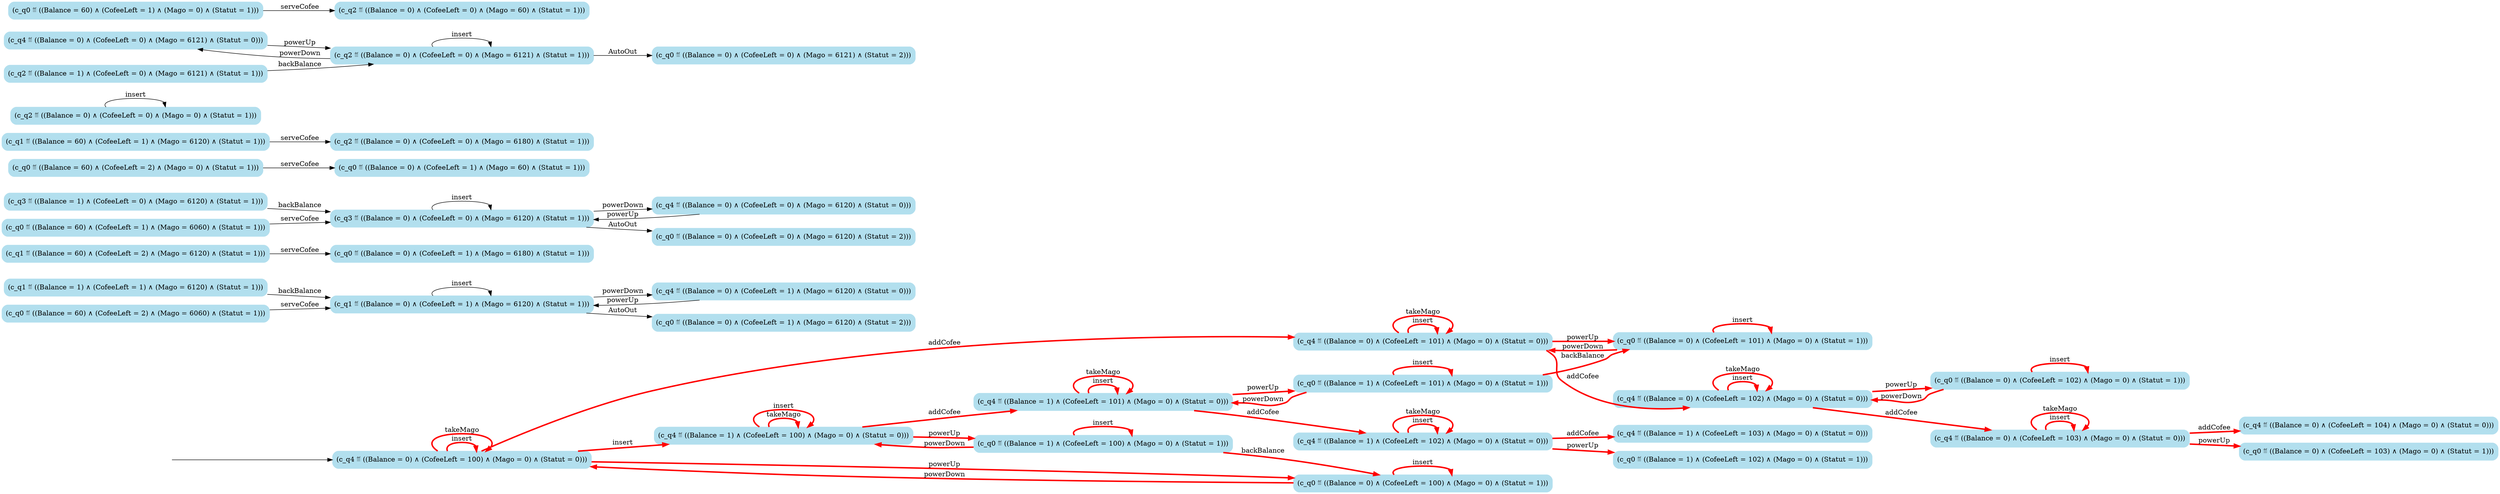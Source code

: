 digraph G {

	rankdir = LR;

	start_c_q4_77[style=invisible];

	node[shape=box, style="rounded, filled", color=lightblue2];

	c_q1_38[label="(c_q1 ≝ ((Balance = 0) ∧ (CofeeLeft = 1) ∧ (Mago = 6120) ∧ (Statut = 1)))"];
	c_q0_35[label="(c_q0 ≝ ((Balance = 0) ∧ (CofeeLeft = 1) ∧ (Mago = 6180) ∧ (Statut = 1)))"];
	c_q3_50[label="(c_q3 ≝ ((Balance = 1) ∧ (CofeeLeft = 0) ∧ (Mago = 6120) ∧ (Statut = 1)))"];
	c_q4_101[label="(c_q4 ≝ ((Balance = 1) ∧ (CofeeLeft = 101) ∧ (Mago = 0) ∧ (Statut = 0)))"];
	c_q0_114[label="(c_q0 ≝ ((Balance = 0) ∧ (CofeeLeft = 102) ∧ (Mago = 0) ∧ (Statut = 1)))"];
	c_q0_17[label="(c_q0 ≝ ((Balance = 0) ∧ (CofeeLeft = 1) ∧ (Mago = 60) ∧ (Statut = 1)))"];
	c_q4_55[label="(c_q4 ≝ ((Balance = 0) ∧ (CofeeLeft = 0) ∧ (Mago = 6120) ∧ (Statut = 0)))"];
	c_q4_123[label="(c_q4 ≝ ((Balance = 0) ∧ (CofeeLeft = 104) ∧ (Mago = 0) ∧ (Statut = 0)))"];
	c_q0_107[label="(c_q0 ≝ ((Balance = 1) ∧ (CofeeLeft = 102) ∧ (Mago = 0) ∧ (Statut = 1)))"];
	c_q4_77[label="(c_q4 ≝ ((Balance = 0) ∧ (CofeeLeft = 100) ∧ (Mago = 0) ∧ (Statut = 0)))"];
	c_q0_24[label="(c_q0 ≝ ((Balance = 60) ∧ (CofeeLeft = 1) ∧ (Mago = 6060) ∧ (Statut = 1)))"];
	c_q1_30[label="(c_q1 ≝ ((Balance = 1) ∧ (CofeeLeft = 1) ∧ (Mago = 6120) ∧ (Statut = 1)))"];
	c_q2_37[label="(c_q2 ≝ ((Balance = 0) ∧ (CofeeLeft = 0) ∧ (Mago = 6180) ∧ (Statut = 1)))"];
	c_q0_16[label="(c_q0 ≝ ((Balance = 60) ∧ (CofeeLeft = 2) ∧ (Mago = 0) ∧ (Statut = 1)))"];
	c_q0_20[label="(c_q0 ≝ ((Balance = 60) ∧ (CofeeLeft = 2) ∧ (Mago = 6060) ∧ (Statut = 1)))"];
	c_q4_110[label="(c_q4 ≝ ((Balance = 1) ∧ (CofeeLeft = 102) ∧ (Mago = 0) ∧ (Statut = 0)))"];
	c_q0_119[label="(c_q0 ≝ ((Balance = 0) ∧ (CofeeLeft = 103) ∧ (Mago = 0) ∧ (Statut = 1)))"];
	c_q1_36[label="(c_q1 ≝ ((Balance = 60) ∧ (CofeeLeft = 1) ∧ (Mago = 6120) ∧ (Statut = 1)))"];
	c_q0_53[label="(c_q0 ≝ ((Balance = 0) ∧ (CofeeLeft = 0) ∧ (Mago = 6120) ∧ (Statut = 2)))"];
	c_q4_89[label="(c_q4 ≝ ((Balance = 0) ∧ (CofeeLeft = 101) ∧ (Mago = 0) ∧ (Statut = 0)))"];
	c_q1_34[label="(c_q1 ≝ ((Balance = 60) ∧ (CofeeLeft = 2) ∧ (Mago = 6120) ∧ (Statut = 1)))"];
	c_q2_41[label="(c_q2 ≝ ((Balance = 0) ∧ (CofeeLeft = 0) ∧ (Mago = 0) ∧ (Statut = 1)))"];
	c_q4_47[label="(c_q4 ≝ ((Balance = 0) ∧ (CofeeLeft = 0) ∧ (Mago = 6121) ∧ (Statut = 0)))"];
	c_q0_22[label="(c_q0 ≝ ((Balance = 60) ∧ (CofeeLeft = 1) ∧ (Mago = 0) ∧ (Statut = 1)))"];
	c_q4_111[label="(c_q4 ≝ ((Balance = 1) ∧ (CofeeLeft = 103) ∧ (Mago = 0) ∧ (Statut = 0)))"];
	c_q2_125[label="(c_q2 ≝ ((Balance = 0) ∧ (CofeeLeft = 0) ∧ (Mago = 6121) ∧ (Statut = 1)))"];
	c_q2_23[label="(c_q2 ≝ ((Balance = 0) ∧ (CofeeLeft = 0) ∧ (Mago = 60) ∧ (Statut = 1)))"];
	c_q0_103[label="(c_q0 ≝ ((Balance = 0) ∧ (CofeeLeft = 101) ∧ (Mago = 0) ∧ (Statut = 1)))"];
	c_q2_42[label="(c_q2 ≝ ((Balance = 1) ∧ (CofeeLeft = 0) ∧ (Mago = 6121) ∧ (Statut = 1)))"];
	c_q4_115[label="(c_q4 ≝ ((Balance = 0) ∧ (CofeeLeft = 102) ∧ (Mago = 0) ∧ (Statut = 0)))"];
	c_q0_45[label="(c_q0 ≝ ((Balance = 0) ∧ (CofeeLeft = 0) ∧ (Mago = 6121) ∧ (Statut = 2)))"];
	c_q4_39[label="(c_q4 ≝ ((Balance = 0) ∧ (CofeeLeft = 1) ∧ (Mago = 6120) ∧ (Statut = 0)))"];
	c_q0_26[label="(c_q0 ≝ ((Balance = 1) ∧ (CofeeLeft = 100) ∧ (Mago = 0) ∧ (Statut = 1)))"];
	c_q4_64[label="(c_q4 ≝ ((Balance = 1) ∧ (CofeeLeft = 100) ∧ (Mago = 0) ∧ (Statut = 0)))"];
	c_q3_54[label="(c_q3 ≝ ((Balance = 0) ∧ (CofeeLeft = 0) ∧ (Mago = 6120) ∧ (Statut = 1)))"];
	c_q0_76[label="(c_q0 ≝ ((Balance = 0) ∧ (CofeeLeft = 100) ∧ (Mago = 0) ∧ (Statut = 1)))"];
	c_q4_122[label="(c_q4 ≝ ((Balance = 0) ∧ (CofeeLeft = 103) ∧ (Mago = 0) ∧ (Statut = 0)))"];
	c_q0_102[label="(c_q0 ≝ ((Balance = 1) ∧ (CofeeLeft = 101) ∧ (Mago = 0) ∧ (Statut = 1)))"];
	c_q0_33[label="(c_q0 ≝ ((Balance = 0) ∧ (CofeeLeft = 1) ∧ (Mago = 6120) ∧ (Statut = 2)))"];

	start_c_q4_77 -> c_q4_77;
	c_q4_77 -> c_q4_64[label="insert", penwidth=3, color=red];
	c_q4_64 -> c_q4_64[label="takeMago", penwidth=3, color=red];
	c_q4_77 -> c_q4_89[label="addCofee", penwidth=3, color=red];
	c_q4_64 -> c_q0_26[label="powerUp", penwidth=3, color=red];
	c_q4_39 -> c_q1_38[label="powerUp"];
	c_q4_47 -> c_q2_125[label="powerUp"];
	c_q4_55 -> c_q3_54[label="powerUp"];
	c_q0_26 -> c_q0_26[label="insert", penwidth=3, color=red];
	c_q0_16 -> c_q0_17[label="serveCofee"];
	c_q0_26 -> c_q0_76[label="backBalance", penwidth=3, color=red];
	c_q0_20 -> c_q1_38[label="serveCofee"];
	c_q0_22 -> c_q2_23[label="serveCofee"];
	c_q0_24 -> c_q3_54[label="serveCofee"];
	c_q0_26 -> c_q4_64[label="powerDown", penwidth=3, color=red];
	c_q1_38 -> c_q1_38[label="insert"];
	c_q1_30 -> c_q1_38[label="backBalance"];
	c_q1_38 -> c_q0_33[label="AutoOut"];
	c_q1_34 -> c_q0_35[label="serveCofee"];
	c_q1_36 -> c_q2_37[label="serveCofee"];
	c_q1_38 -> c_q4_39[label="powerDown"];
	c_q2_41 -> c_q2_41[label="insert"];
	c_q2_42 -> c_q2_125[label="backBalance"];
	c_q2_125 -> c_q0_45[label="AutoOut"];
	c_q2_125 -> c_q4_47[label="powerDown"];
	c_q3_54 -> c_q3_54[label="insert"];
	c_q3_50 -> c_q3_54[label="backBalance"];
	c_q3_54 -> c_q0_53[label="AutoOut"];
	c_q3_54 -> c_q4_55[label="powerDown"];
	c_q4_77 -> c_q4_77[label="insert", penwidth=3, color=red];
	c_q4_77 -> c_q0_76[label="powerUp", penwidth=3, color=red];
	c_q4_77 -> c_q4_77[label="takeMago", penwidth=3, color=red];
	c_q4_64 -> c_q4_64[label="insert", penwidth=3, color=red];
	c_q4_64 -> c_q4_101[label="addCofee", penwidth=3, color=red];
	c_q4_89 -> c_q4_89[label="insert", penwidth=3, color=red];
	c_q4_89 -> c_q0_103[label="powerUp", penwidth=3, color=red];
	c_q4_89 -> c_q4_89[label="takeMago", penwidth=3, color=red];
	c_q4_89 -> c_q4_115[label="addCofee", penwidth=3, color=red];
	c_q0_76 -> c_q0_76[label="insert", penwidth=3, color=red];
	c_q0_76 -> c_q4_77[label="powerDown", penwidth=3, color=red];
	c_q4_101 -> c_q4_101[label="insert", penwidth=3, color=red];
	c_q4_101 -> c_q0_102[label="powerUp", penwidth=3, color=red];
	c_q4_101 -> c_q4_101[label="takeMago", penwidth=3, color=red];
	c_q4_101 -> c_q4_110[label="addCofee", penwidth=3, color=red];
	c_q0_103 -> c_q0_103[label="insert", penwidth=3, color=red];
	c_q0_103 -> c_q4_89[label="powerDown", penwidth=3, color=red];
	c_q4_115 -> c_q4_115[label="insert", penwidth=3, color=red];
	c_q4_115 -> c_q0_114[label="powerUp", penwidth=3, color=red];
	c_q4_115 -> c_q4_115[label="takeMago", penwidth=3, color=red];
	c_q4_115 -> c_q4_122[label="addCofee", penwidth=3, color=red];
	c_q0_102 -> c_q0_102[label="insert", penwidth=3, color=red];
	c_q0_102 -> c_q4_101[label="powerDown", penwidth=3, color=red];
	c_q0_102 -> c_q0_103[label="backBalance", penwidth=3, color=red];
	c_q4_110 -> c_q4_110[label="insert", penwidth=3, color=red];
	c_q4_110 -> c_q0_107[label="powerUp", penwidth=3, color=red];
	c_q4_110 -> c_q4_110[label="takeMago", penwidth=3, color=red];
	c_q4_110 -> c_q4_111[label="addCofee", penwidth=3, color=red];
	c_q0_114 -> c_q0_114[label="insert", penwidth=3, color=red];
	c_q0_114 -> c_q4_115[label="powerDown", penwidth=3, color=red];
	c_q4_122 -> c_q4_122[label="insert", penwidth=3, color=red];
	c_q4_122 -> c_q0_119[label="powerUp", penwidth=3, color=red];
	c_q4_122 -> c_q4_122[label="takeMago", penwidth=3, color=red];
	c_q4_122 -> c_q4_123[label="addCofee", penwidth=3, color=red];
	c_q2_125 -> c_q2_125[label="insert"];

}